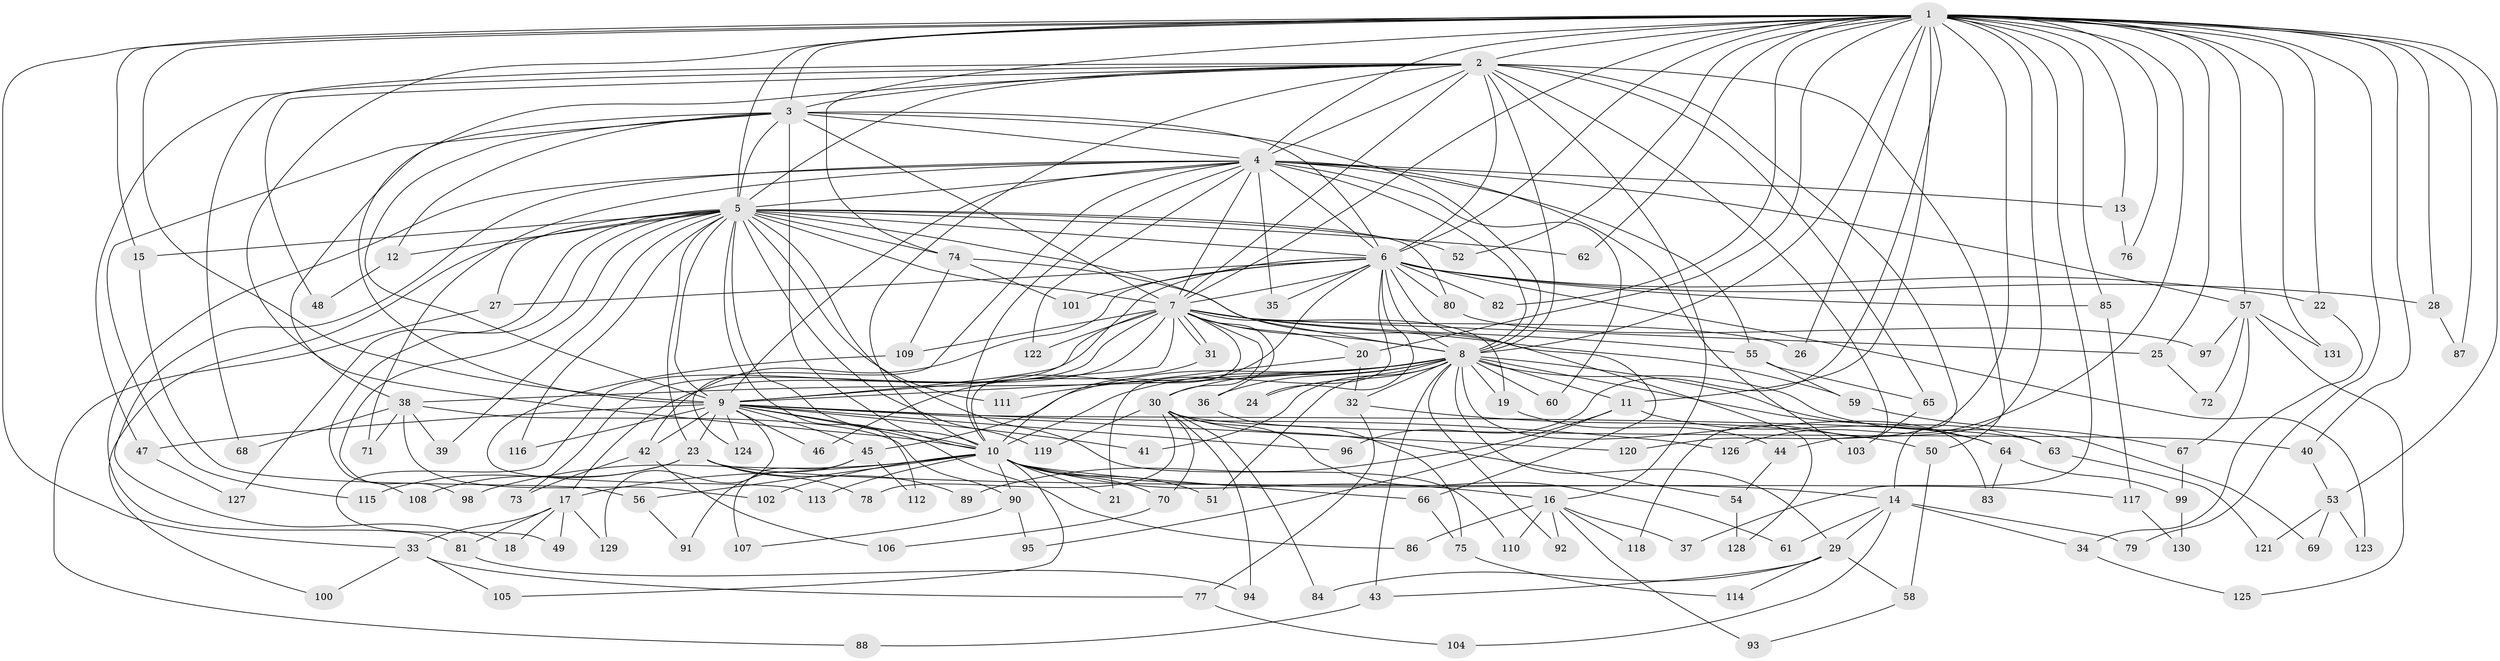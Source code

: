 // coarse degree distribution, {29: 0.019230769230769232, 14: 0.019230769230769232, 11: 0.038461538461538464, 16: 0.019230769230769232, 23: 0.019230769230769232, 18: 0.038461538461538464, 28: 0.019230769230769232, 21: 0.019230769230769232, 3: 0.19230769230769232, 2: 0.40384615384615385, 9: 0.019230769230769232, 4: 0.057692307692307696, 7: 0.057692307692307696, 8: 0.019230769230769232, 5: 0.019230769230769232, 6: 0.038461538461538464}
// Generated by graph-tools (version 1.1) at 2025/17/03/04/25 18:17:20]
// undirected, 131 vertices, 287 edges
graph export_dot {
graph [start="1"]
  node [color=gray90,style=filled];
  1;
  2;
  3;
  4;
  5;
  6;
  7;
  8;
  9;
  10;
  11;
  12;
  13;
  14;
  15;
  16;
  17;
  18;
  19;
  20;
  21;
  22;
  23;
  24;
  25;
  26;
  27;
  28;
  29;
  30;
  31;
  32;
  33;
  34;
  35;
  36;
  37;
  38;
  39;
  40;
  41;
  42;
  43;
  44;
  45;
  46;
  47;
  48;
  49;
  50;
  51;
  52;
  53;
  54;
  55;
  56;
  57;
  58;
  59;
  60;
  61;
  62;
  63;
  64;
  65;
  66;
  67;
  68;
  69;
  70;
  71;
  72;
  73;
  74;
  75;
  76;
  77;
  78;
  79;
  80;
  81;
  82;
  83;
  84;
  85;
  86;
  87;
  88;
  89;
  90;
  91;
  92;
  93;
  94;
  95;
  96;
  97;
  98;
  99;
  100;
  101;
  102;
  103;
  104;
  105;
  106;
  107;
  108;
  109;
  110;
  111;
  112;
  113;
  114;
  115;
  116;
  117;
  118;
  119;
  120;
  121;
  122;
  123;
  124;
  125;
  126;
  127;
  128;
  129;
  130;
  131;
  1 -- 2;
  1 -- 3;
  1 -- 4;
  1 -- 5;
  1 -- 6;
  1 -- 7;
  1 -- 8;
  1 -- 9;
  1 -- 10;
  1 -- 11;
  1 -- 13;
  1 -- 15;
  1 -- 20;
  1 -- 22;
  1 -- 25;
  1 -- 26;
  1 -- 28;
  1 -- 33;
  1 -- 37;
  1 -- 40;
  1 -- 44;
  1 -- 52;
  1 -- 53;
  1 -- 57;
  1 -- 62;
  1 -- 74;
  1 -- 76;
  1 -- 79;
  1 -- 82;
  1 -- 85;
  1 -- 87;
  1 -- 96;
  1 -- 120;
  1 -- 126;
  1 -- 131;
  2 -- 3;
  2 -- 4;
  2 -- 5;
  2 -- 6;
  2 -- 7;
  2 -- 8;
  2 -- 9;
  2 -- 10;
  2 -- 14;
  2 -- 16;
  2 -- 47;
  2 -- 48;
  2 -- 50;
  2 -- 65;
  2 -- 68;
  2 -- 118;
  3 -- 4;
  3 -- 5;
  3 -- 6;
  3 -- 7;
  3 -- 8;
  3 -- 9;
  3 -- 10;
  3 -- 12;
  3 -- 38;
  3 -- 115;
  4 -- 5;
  4 -- 6;
  4 -- 7;
  4 -- 8;
  4 -- 9;
  4 -- 10;
  4 -- 13;
  4 -- 18;
  4 -- 35;
  4 -- 55;
  4 -- 57;
  4 -- 60;
  4 -- 71;
  4 -- 81;
  4 -- 103;
  4 -- 122;
  4 -- 124;
  5 -- 6;
  5 -- 7;
  5 -- 8;
  5 -- 9;
  5 -- 10;
  5 -- 12;
  5 -- 15;
  5 -- 23;
  5 -- 27;
  5 -- 39;
  5 -- 52;
  5 -- 62;
  5 -- 74;
  5 -- 80;
  5 -- 98;
  5 -- 100;
  5 -- 108;
  5 -- 110;
  5 -- 111;
  5 -- 112;
  5 -- 116;
  5 -- 119;
  5 -- 127;
  6 -- 7;
  6 -- 8;
  6 -- 9;
  6 -- 10;
  6 -- 21;
  6 -- 22;
  6 -- 24;
  6 -- 27;
  6 -- 28;
  6 -- 35;
  6 -- 42;
  6 -- 66;
  6 -- 80;
  6 -- 82;
  6 -- 85;
  6 -- 101;
  6 -- 123;
  7 -- 8;
  7 -- 9;
  7 -- 10;
  7 -- 17;
  7 -- 19;
  7 -- 20;
  7 -- 25;
  7 -- 26;
  7 -- 30;
  7 -- 31;
  7 -- 31;
  7 -- 36;
  7 -- 49;
  7 -- 55;
  7 -- 59;
  7 -- 73;
  7 -- 109;
  7 -- 122;
  8 -- 9;
  8 -- 10;
  8 -- 11;
  8 -- 19;
  8 -- 24;
  8 -- 29;
  8 -- 30;
  8 -- 32;
  8 -- 36;
  8 -- 38;
  8 -- 41;
  8 -- 43;
  8 -- 45;
  8 -- 51;
  8 -- 60;
  8 -- 63;
  8 -- 64;
  8 -- 69;
  8 -- 83;
  8 -- 92;
  9 -- 10;
  9 -- 23;
  9 -- 41;
  9 -- 42;
  9 -- 45;
  9 -- 46;
  9 -- 47;
  9 -- 63;
  9 -- 86;
  9 -- 96;
  9 -- 116;
  9 -- 120;
  9 -- 124;
  9 -- 126;
  9 -- 129;
  10 -- 14;
  10 -- 16;
  10 -- 17;
  10 -- 21;
  10 -- 51;
  10 -- 56;
  10 -- 66;
  10 -- 70;
  10 -- 90;
  10 -- 98;
  10 -- 102;
  10 -- 105;
  10 -- 113;
  11 -- 64;
  11 -- 89;
  11 -- 95;
  12 -- 48;
  13 -- 76;
  14 -- 29;
  14 -- 34;
  14 -- 61;
  14 -- 79;
  14 -- 104;
  15 -- 56;
  16 -- 37;
  16 -- 86;
  16 -- 92;
  16 -- 93;
  16 -- 110;
  16 -- 118;
  17 -- 18;
  17 -- 33;
  17 -- 49;
  17 -- 81;
  17 -- 129;
  19 -- 44;
  20 -- 32;
  20 -- 111;
  22 -- 34;
  23 -- 78;
  23 -- 89;
  23 -- 108;
  23 -- 115;
  23 -- 117;
  25 -- 72;
  27 -- 88;
  28 -- 87;
  29 -- 43;
  29 -- 58;
  29 -- 84;
  29 -- 114;
  30 -- 40;
  30 -- 54;
  30 -- 61;
  30 -- 70;
  30 -- 78;
  30 -- 84;
  30 -- 94;
  30 -- 119;
  31 -- 46;
  32 -- 50;
  32 -- 77;
  33 -- 77;
  33 -- 100;
  33 -- 105;
  34 -- 125;
  36 -- 75;
  38 -- 39;
  38 -- 68;
  38 -- 71;
  38 -- 90;
  38 -- 102;
  40 -- 53;
  42 -- 73;
  42 -- 106;
  43 -- 88;
  44 -- 54;
  45 -- 91;
  45 -- 107;
  45 -- 112;
  47 -- 127;
  50 -- 58;
  53 -- 69;
  53 -- 121;
  53 -- 123;
  54 -- 128;
  55 -- 59;
  55 -- 65;
  56 -- 91;
  57 -- 67;
  57 -- 72;
  57 -- 97;
  57 -- 125;
  57 -- 131;
  58 -- 93;
  59 -- 67;
  63 -- 121;
  64 -- 83;
  64 -- 99;
  65 -- 103;
  66 -- 75;
  67 -- 99;
  70 -- 106;
  74 -- 101;
  74 -- 109;
  74 -- 128;
  75 -- 114;
  77 -- 104;
  80 -- 97;
  81 -- 94;
  85 -- 117;
  90 -- 95;
  90 -- 107;
  99 -- 130;
  109 -- 113;
  117 -- 130;
}
